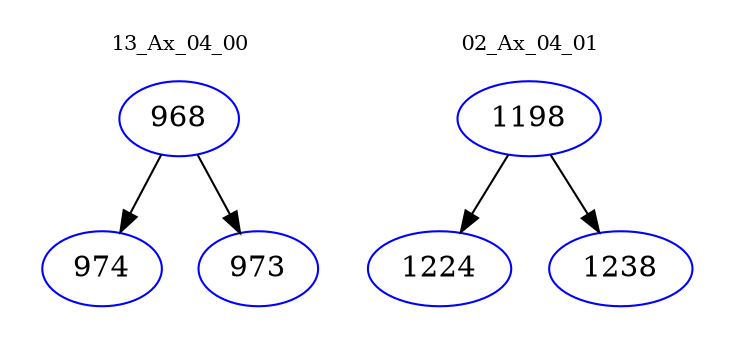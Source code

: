 digraph{
subgraph cluster_0 {
color = white
label = "13_Ax_04_00";
fontsize=10;
T0_968 [label="968", color="blue"]
T0_968 -> T0_974 [color="black"]
T0_974 [label="974", color="blue"]
T0_968 -> T0_973 [color="black"]
T0_973 [label="973", color="blue"]
}
subgraph cluster_1 {
color = white
label = "02_Ax_04_01";
fontsize=10;
T1_1198 [label="1198", color="blue"]
T1_1198 -> T1_1224 [color="black"]
T1_1224 [label="1224", color="blue"]
T1_1198 -> T1_1238 [color="black"]
T1_1238 [label="1238", color="blue"]
}
}
